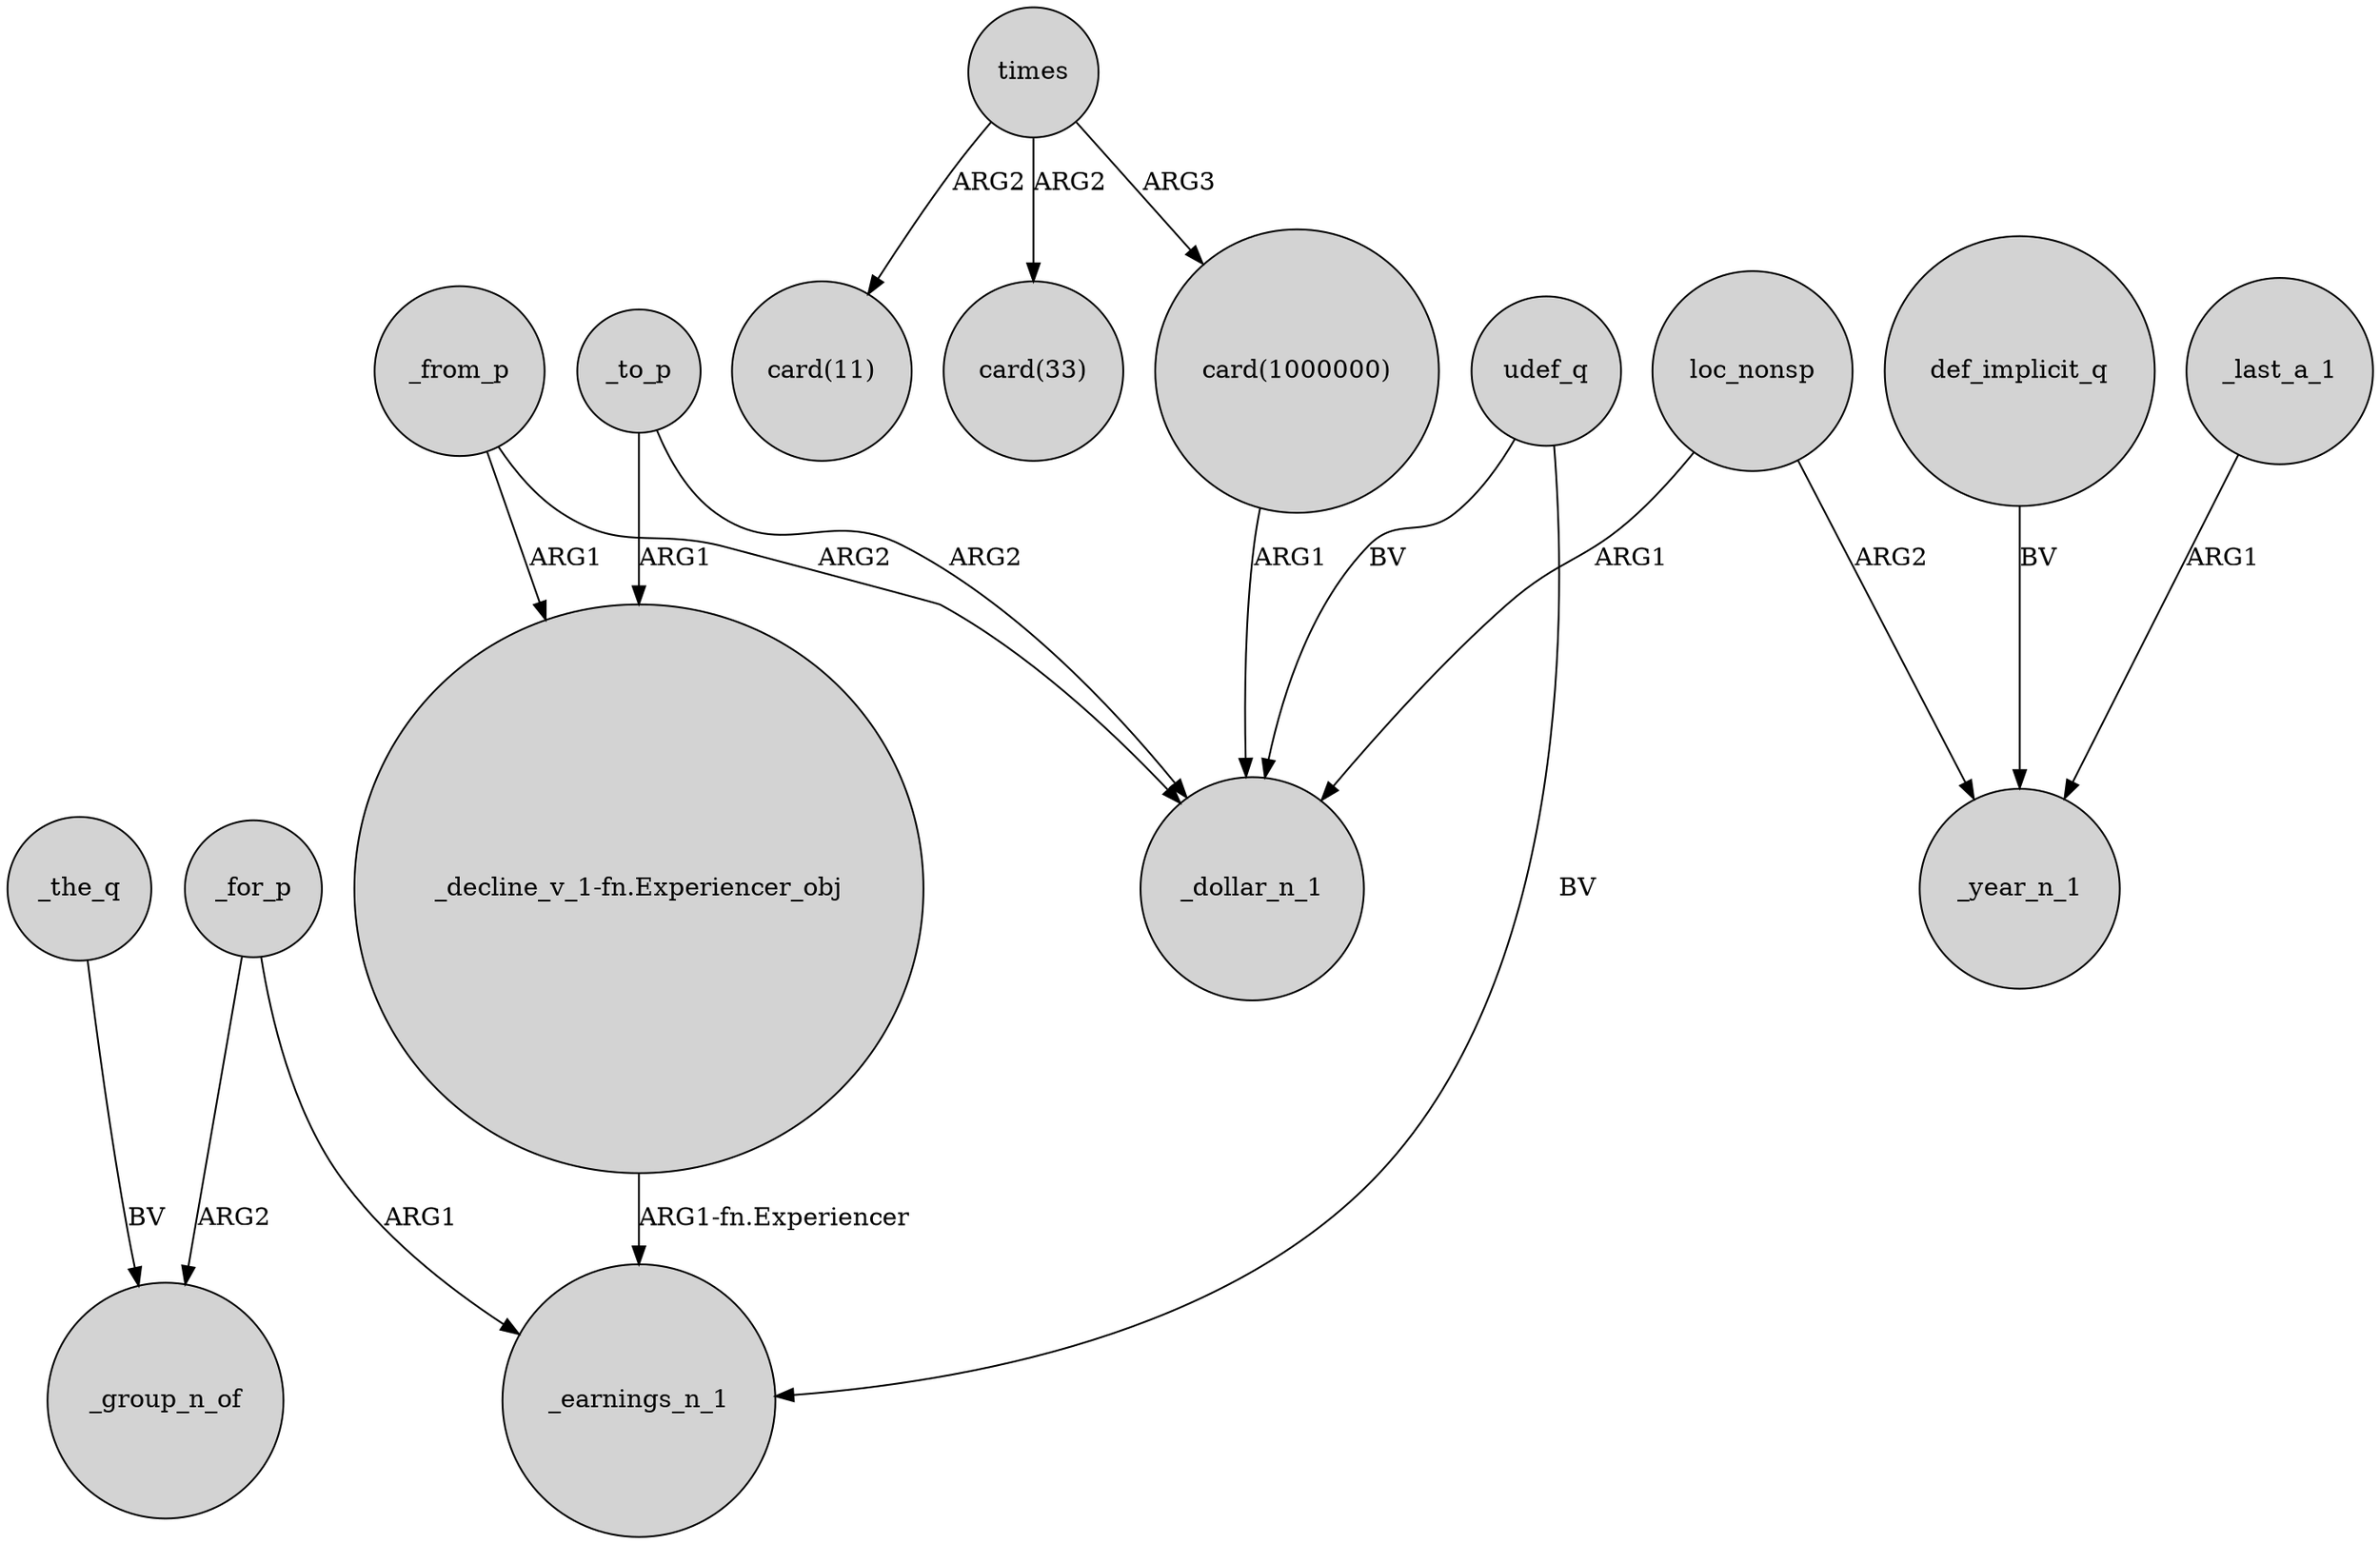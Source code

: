 digraph {
	node [shape=circle style=filled]
	_for_p -> _group_n_of [label=ARG2]
	times -> "card(1000000)" [label=ARG3]
	udef_q -> _earnings_n_1 [label=BV]
	_to_p -> "_decline_v_1-fn.Experiencer_obj" [label=ARG1]
	loc_nonsp -> _dollar_n_1 [label=ARG1]
	_for_p -> _earnings_n_1 [label=ARG1]
	_to_p -> _dollar_n_1 [label=ARG2]
	times -> "card(11)" [label=ARG2]
	_from_p -> "_decline_v_1-fn.Experiencer_obj" [label=ARG1]
	_the_q -> _group_n_of [label=BV]
	_last_a_1 -> _year_n_1 [label=ARG1]
	udef_q -> _dollar_n_1 [label=BV]
	times -> "card(33)" [label=ARG2]
	loc_nonsp -> _year_n_1 [label=ARG2]
	"card(1000000)" -> _dollar_n_1 [label=ARG1]
	"_decline_v_1-fn.Experiencer_obj" -> _earnings_n_1 [label="ARG1-fn.Experiencer"]
	def_implicit_q -> _year_n_1 [label=BV]
	_from_p -> _dollar_n_1 [label=ARG2]
}
